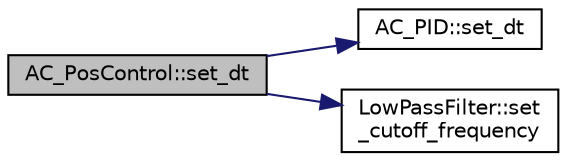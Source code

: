digraph "AC_PosControl::set_dt"
{
 // INTERACTIVE_SVG=YES
  edge [fontname="Helvetica",fontsize="10",labelfontname="Helvetica",labelfontsize="10"];
  node [fontname="Helvetica",fontsize="10",shape=record];
  rankdir="LR";
  Node1 [label="AC_PosControl::set_dt",height=0.2,width=0.4,color="black", fillcolor="grey75", style="filled" fontcolor="black"];
  Node1 -> Node2 [color="midnightblue",fontsize="10",style="solid",fontname="Helvetica"];
  Node2 [label="AC_PID::set_dt",height=0.2,width=0.4,color="black", fillcolor="white", style="filled",URL="$classAC__PID.html#a130a8cbce6b6e37484f01020fdc423a3"];
  Node1 -> Node3 [color="midnightblue",fontsize="10",style="solid",fontname="Helvetica"];
  Node3 [label="LowPassFilter::set\l_cutoff_frequency",height=0.2,width=0.4,color="black", fillcolor="white", style="filled",URL="$classLowPassFilter.html#a5c3c8a444566f57ef2bb95775fe7be5e"];
}
